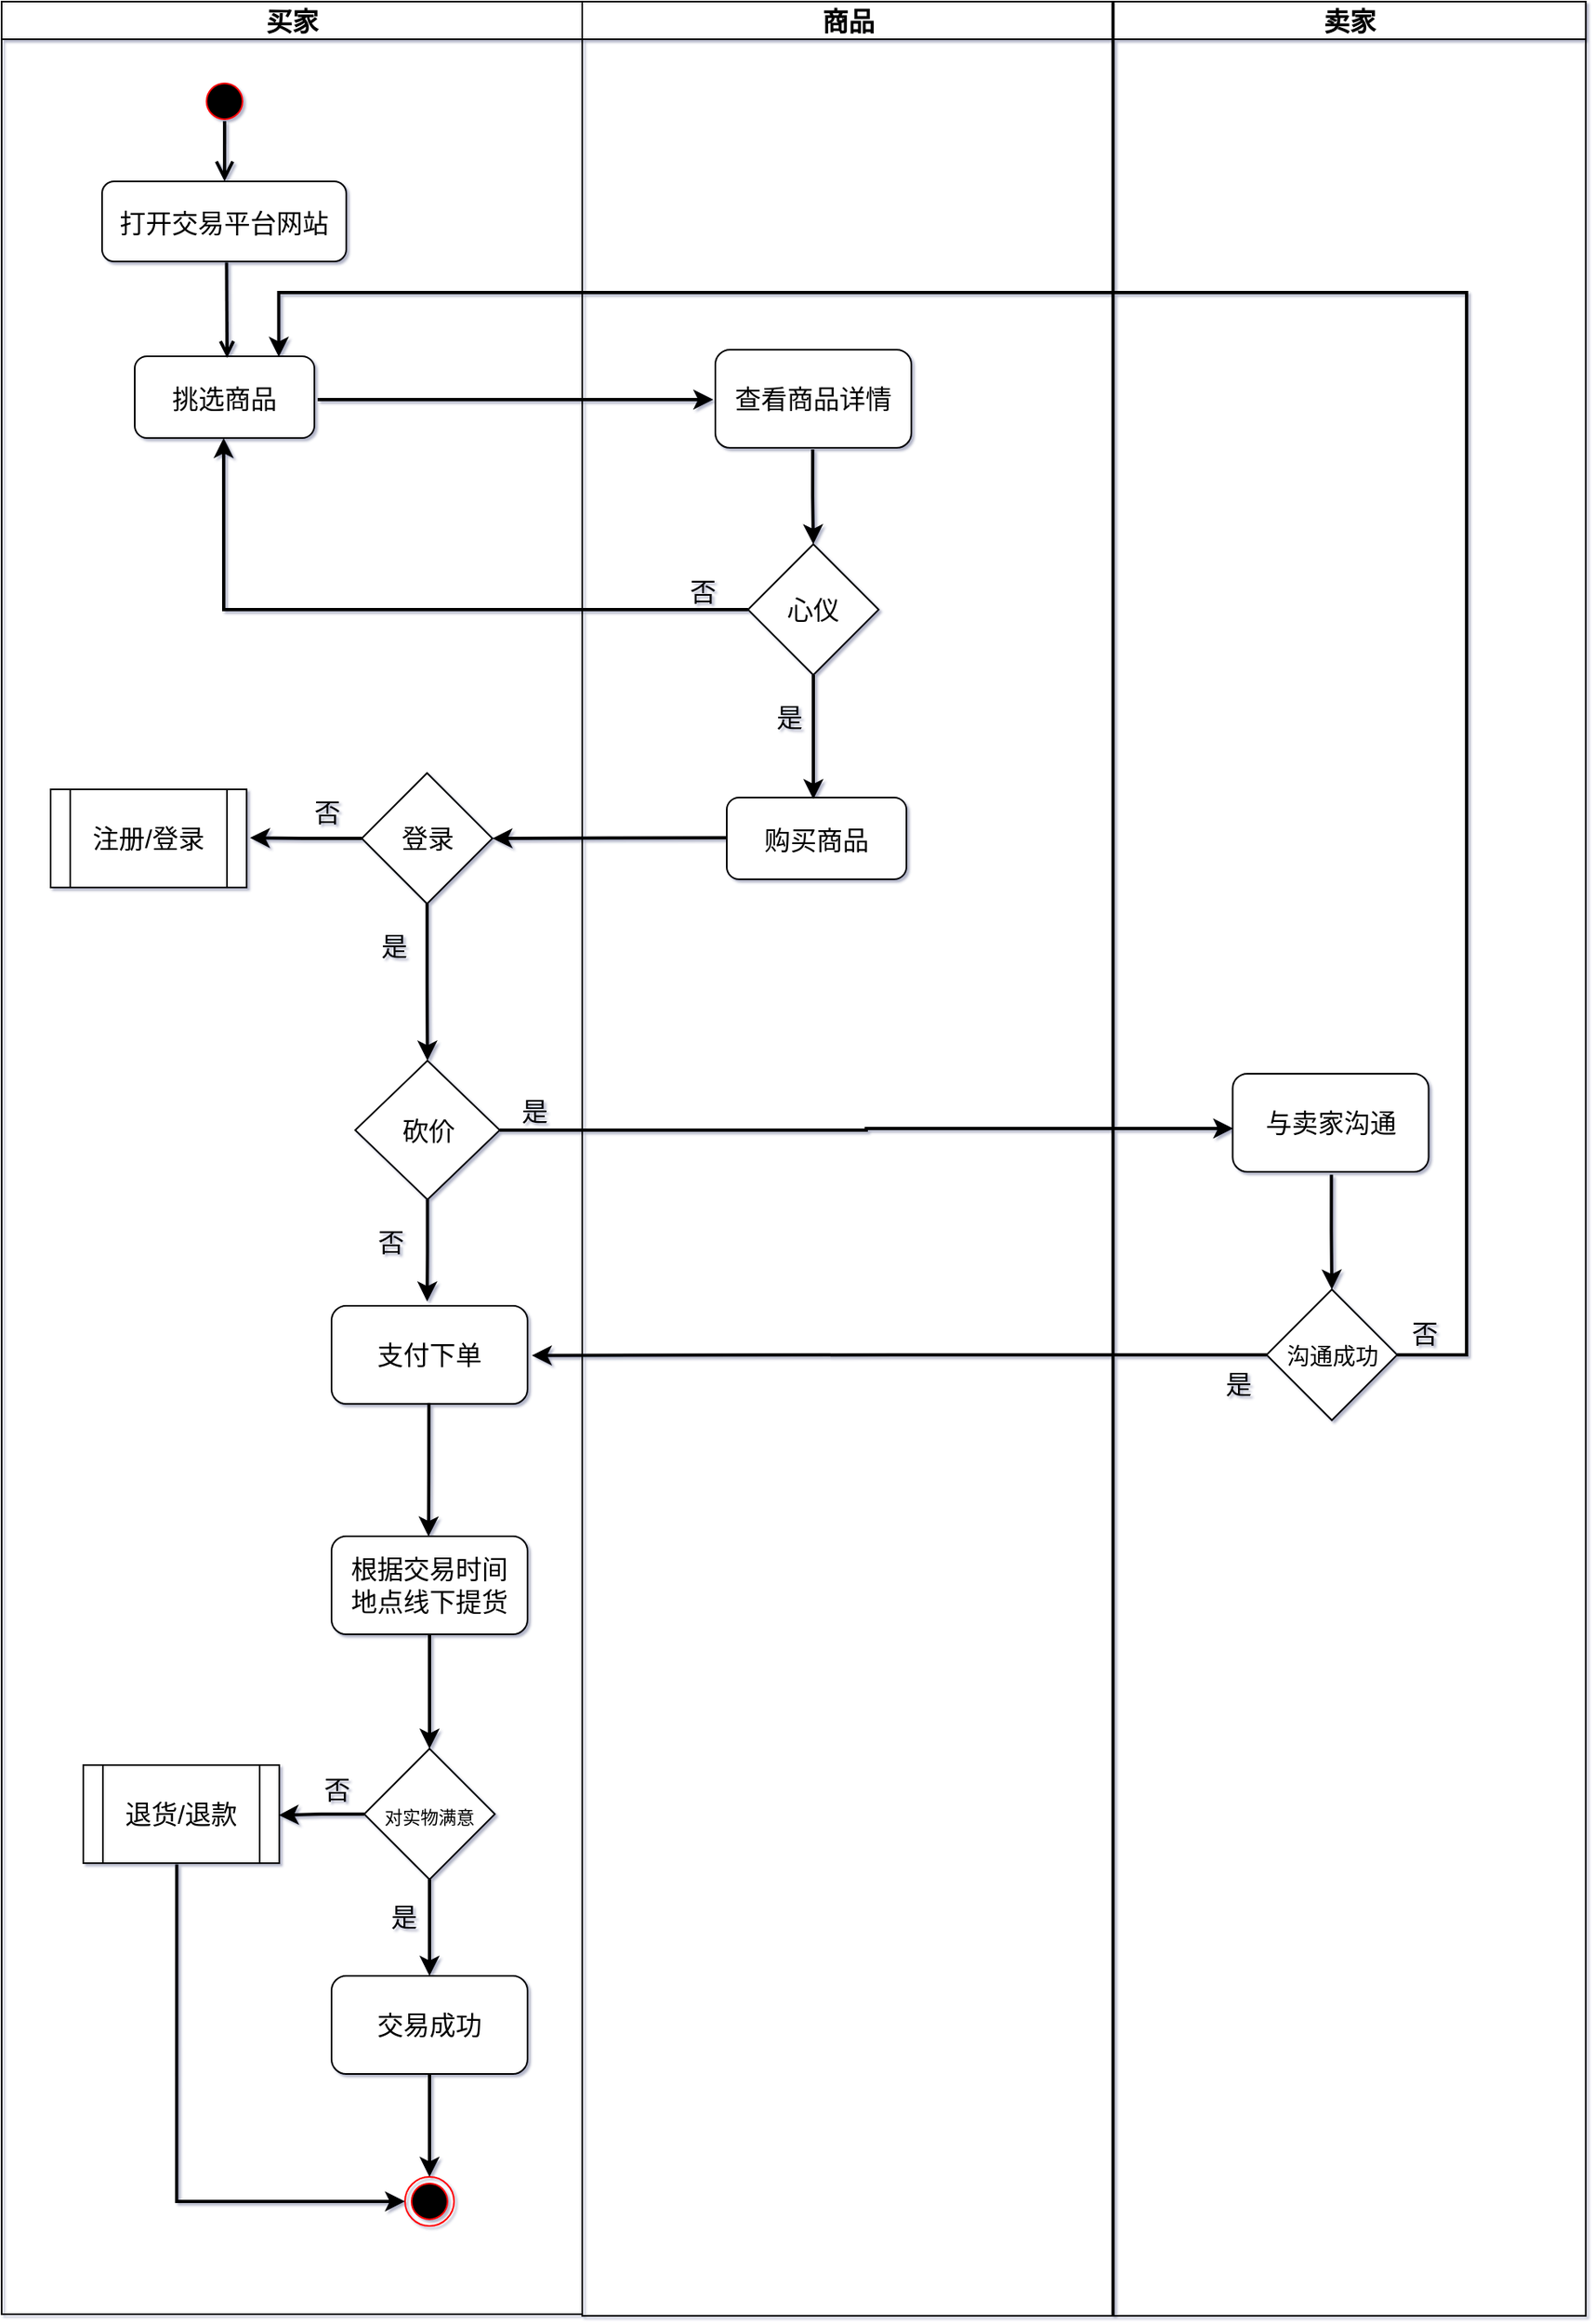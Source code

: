 <mxfile version="17.4.5" type="github">
  <diagram name="Page-1" id="e7e014a7-5840-1c2e-5031-d8a46d1fe8dd">
    <mxGraphModel dx="2127" dy="928" grid="0" gridSize="10" guides="1" tooltips="1" connect="1" arrows="1" fold="1" page="1" pageScale="1" pageWidth="1169" pageHeight="826" background="none" math="0" shadow="1">
      <root>
        <mxCell id="0" />
        <mxCell id="1" parent="0" />
        <mxCell id="2" value="买家" style="swimlane;whiteSpace=wrap;startSize=23;fontSize=16;" parent="1" vertex="1">
          <mxGeometry x="89" y="128" width="355.5" height="1415" as="geometry" />
        </mxCell>
        <mxCell id="5" value="" style="ellipse;shape=startState;fillColor=#000000;strokeColor=#ff0000;fontSize=16;" parent="2" vertex="1">
          <mxGeometry x="121.5" y="46" width="30" height="30" as="geometry" />
        </mxCell>
        <mxCell id="6" value="" style="edgeStyle=elbowEdgeStyle;elbow=horizontal;verticalAlign=bottom;endArrow=open;endSize=8;strokeColor=#000000;endFill=1;rounded=0;exitX=0.501;exitY=0.903;exitDx=0;exitDy=0;exitPerimeter=0;fontSize=16;strokeWidth=2;" parent="2" source="5" target="7" edge="1">
          <mxGeometry x="121.5" y="40" as="geometry">
            <mxPoint x="136.5" y="110" as="targetPoint" />
          </mxGeometry>
        </mxCell>
        <mxCell id="7" value="打开交易平台网站" style="fontSize=16;rounded=1;" parent="2" vertex="1">
          <mxGeometry x="61.5" y="110" width="149.5" height="49" as="geometry" />
        </mxCell>
        <mxCell id="8" value="挑选商品" style="fontSize=16;rounded=1;" parent="2" vertex="1">
          <mxGeometry x="81.5" y="217" width="110" height="50" as="geometry" />
        </mxCell>
        <mxCell id="9" value="" style="endArrow=open;strokeColor=#000000;endFill=1;rounded=0;entryX=0.514;entryY=0.02;entryDx=0;entryDy=0;entryPerimeter=0;exitX=0.51;exitY=1.013;exitDx=0;exitDy=0;exitPerimeter=0;fontSize=16;strokeWidth=2;" parent="2" source="7" target="8" edge="1">
          <mxGeometry relative="1" as="geometry">
            <mxPoint x="137" y="168" as="sourcePoint" />
            <mxPoint x="137" y="220" as="targetPoint" />
          </mxGeometry>
        </mxCell>
        <mxCell id="66l9iURnwUuSYkUhyGDJ-48" style="edgeStyle=orthogonalEdgeStyle;rounded=0;orthogonalLoop=1;jettySize=auto;html=1;entryX=1.017;entryY=0.494;entryDx=0;entryDy=0;entryPerimeter=0;strokeColor=#000000;fontSize=16;strokeWidth=2;" parent="2" source="66l9iURnwUuSYkUhyGDJ-45" target="66l9iURnwUuSYkUhyGDJ-47" edge="1">
          <mxGeometry relative="1" as="geometry" />
        </mxCell>
        <mxCell id="66l9iURnwUuSYkUhyGDJ-45" value="登录" style="rhombus;whiteSpace=wrap;html=1;fontSize=16;" parent="2" vertex="1">
          <mxGeometry x="220.5" y="472" width="80" height="80" as="geometry" />
        </mxCell>
        <mxCell id="66l9iURnwUuSYkUhyGDJ-47" value="注册/登录" style="shape=process;whiteSpace=wrap;html=1;backgroundOutline=1;gradientColor=none;fontSize=16;" parent="2" vertex="1">
          <mxGeometry x="30" y="482" width="120" height="60" as="geometry" />
        </mxCell>
        <mxCell id="66l9iURnwUuSYkUhyGDJ-52" value="是" style="text;html=1;align=center;verticalAlign=middle;resizable=0;points=[];autosize=1;strokeColor=none;fillColor=none;fontSize=16;" parent="2" vertex="1">
          <mxGeometry x="227" y="566" width="26" height="23" as="geometry" />
        </mxCell>
        <mxCell id="66l9iURnwUuSYkUhyGDJ-74" value="&lt;font style=&quot;font-size: 16px&quot;&gt;砍价&lt;/font&gt;" style="rhombus;whiteSpace=wrap;html=1;fontSize=16;" parent="2" vertex="1">
          <mxGeometry x="216.5" y="648" width="88.5" height="85" as="geometry" />
        </mxCell>
        <mxCell id="66l9iURnwUuSYkUhyGDJ-75" value="" style="edgeStyle=orthogonalEdgeStyle;rounded=0;orthogonalLoop=1;jettySize=auto;html=1;strokeColor=#000000;fontSize=16;exitX=0.5;exitY=1;exitDx=0;exitDy=0;strokeWidth=2;" parent="2" source="66l9iURnwUuSYkUhyGDJ-45" target="66l9iURnwUuSYkUhyGDJ-74" edge="1">
          <mxGeometry relative="1" as="geometry">
            <mxPoint x="260.75" y="732" as="sourcePoint" />
          </mxGeometry>
        </mxCell>
        <mxCell id="66l9iURnwUuSYkUhyGDJ-97" value="退货/退款" style="shape=process;whiteSpace=wrap;html=1;backgroundOutline=1;gradientColor=none;fontSize=16;" parent="2" vertex="1">
          <mxGeometry x="50" y="1079" width="120" height="60" as="geometry" />
        </mxCell>
        <mxCell id="3xEmatZ_UdDW-TYsHwoE-12" value="&lt;font style=&quot;font-size: 16px&quot;&gt;否&lt;/font&gt;" style="text;html=1;align=center;verticalAlign=middle;resizable=0;points=[];autosize=1;strokeColor=none;fillColor=none;fontSize=11;" parent="2" vertex="1">
          <mxGeometry x="225" y="749" width="26" height="19" as="geometry" />
        </mxCell>
        <mxCell id="66l9iURnwUuSYkUhyGDJ-100" value="否" style="text;html=1;align=center;verticalAlign=middle;resizable=0;points=[];autosize=1;strokeColor=none;fillColor=none;fontSize=16;" parent="2" vertex="1">
          <mxGeometry x="191.5" y="1082" width="26" height="23" as="geometry" />
        </mxCell>
        <mxCell id="3" value="商品" style="swimlane;whiteSpace=wrap;gradientColor=none;swimlaneFillColor=none;fontSize=16;labelBorderColor=none;rounded=0;" parent="1" vertex="1">
          <mxGeometry x="444.5" y="128" width="324.5" height="1416" as="geometry" />
        </mxCell>
        <mxCell id="66l9iURnwUuSYkUhyGDJ-41" value="查看商品详情" style="whiteSpace=wrap;html=1;fontSize=16;rounded=1;" parent="3" vertex="1">
          <mxGeometry x="81.5" y="213" width="120" height="60" as="geometry" />
        </mxCell>
        <mxCell id="10" value="购买商品" style="fontSize=16;rounded=1;" parent="3" vertex="1">
          <mxGeometry x="88.5" y="487" width="110" height="50" as="geometry" />
        </mxCell>
        <mxCell id="66l9iURnwUuSYkUhyGDJ-65" value="支付下单" style="whiteSpace=wrap;html=1;fontSize=16;rounded=1;sketch=0;" parent="3" vertex="1">
          <mxGeometry x="-153.5" y="798" width="120" height="60" as="geometry" />
        </mxCell>
        <mxCell id="66l9iURnwUuSYkUhyGDJ-56" value="否" style="text;html=1;align=center;verticalAlign=middle;resizable=0;points=[];autosize=1;strokeColor=none;fillColor=none;fontSize=16;" parent="3" vertex="1">
          <mxGeometry x="60.5" y="349" width="26" height="23" as="geometry" />
        </mxCell>
        <mxCell id="66l9iURnwUuSYkUhyGDJ-58" value="是" style="text;html=1;align=center;verticalAlign=middle;resizable=0;points=[];autosize=1;strokeColor=none;fillColor=none;fontSize=16;" parent="3" vertex="1">
          <mxGeometry x="113.5" y="426" width="26" height="23" as="geometry" />
        </mxCell>
        <mxCell id="66l9iURnwUuSYkUhyGDJ-101" value="是" style="text;html=1;align=center;verticalAlign=middle;resizable=0;points=[];autosize=1;strokeColor=none;fillColor=none;fontSize=16;" parent="3" vertex="1">
          <mxGeometry x="-122.5" y="1160" width="26" height="23" as="geometry" />
        </mxCell>
        <mxCell id="66l9iURnwUuSYkUhyGDJ-102" value="" style="ellipse;html=1;shape=endState;fillColor=#000000;strokeColor=#ff0000;fontSize=16;" parent="3" vertex="1">
          <mxGeometry x="-108.5" y="1331" width="30" height="30" as="geometry" />
        </mxCell>
        <mxCell id="4" value="卖家" style="swimlane;whiteSpace=wrap;fontSize=16;" parent="1" vertex="1">
          <mxGeometry x="770" y="128" width="289" height="1416" as="geometry" />
        </mxCell>
        <mxCell id="66l9iURnwUuSYkUhyGDJ-59" value="&lt;font style=&quot;font-size: 14px&quot;&gt;沟通成功&lt;/font&gt;" style="rhombus;whiteSpace=wrap;html=1;fontSize=16;" parent="4" vertex="1">
          <mxGeometry x="93.5" y="788" width="80" height="80" as="geometry" />
        </mxCell>
        <mxCell id="66l9iURnwUuSYkUhyGDJ-49" value="与卖家沟通" style="whiteSpace=wrap;html=1;fontSize=16;rounded=1;sketch=0;" parent="4" vertex="1">
          <mxGeometry x="72.75" y="656" width="120" height="60" as="geometry" />
        </mxCell>
        <mxCell id="66l9iURnwUuSYkUhyGDJ-60" value="" style="edgeStyle=orthogonalEdgeStyle;rounded=0;orthogonalLoop=1;jettySize=auto;html=1;strokeColor=#000000;exitX=0.504;exitY=1.03;exitDx=0;exitDy=0;exitPerimeter=0;fontSize=16;strokeWidth=2;" parent="4" source="66l9iURnwUuSYkUhyGDJ-49" target="66l9iURnwUuSYkUhyGDJ-59" edge="1">
          <mxGeometry relative="1" as="geometry" />
        </mxCell>
        <mxCell id="66l9iURnwUuSYkUhyGDJ-83" value="否" style="text;html=1;align=center;verticalAlign=middle;resizable=0;points=[];autosize=1;strokeColor=none;fillColor=none;fontSize=16;" parent="4" vertex="1">
          <mxGeometry x="177" y="803" width="26" height="23" as="geometry" />
        </mxCell>
        <mxCell id="3xEmatZ_UdDW-TYsHwoE-14" value="是" style="text;html=1;align=center;verticalAlign=middle;resizable=0;points=[];autosize=1;strokeColor=none;fillColor=none;fontSize=16;" parent="4" vertex="1">
          <mxGeometry x="63" y="834" width="26" height="23" as="geometry" />
        </mxCell>
        <mxCell id="66l9iURnwUuSYkUhyGDJ-43" style="edgeStyle=orthogonalEdgeStyle;rounded=0;orthogonalLoop=1;jettySize=auto;html=1;exitX=1.018;exitY=0.529;exitDx=0;exitDy=0;exitPerimeter=0;strokeColor=#000000;entryX=-0.01;entryY=0.508;entryDx=0;entryDy=0;entryPerimeter=0;fontSize=16;strokeWidth=2;" parent="1" source="8" target="66l9iURnwUuSYkUhyGDJ-41" edge="1">
          <mxGeometry relative="1" as="geometry">
            <mxPoint x="524" y="371" as="targetPoint" />
          </mxGeometry>
        </mxCell>
        <mxCell id="66l9iURnwUuSYkUhyGDJ-46" value="" style="edgeStyle=orthogonalEdgeStyle;rounded=0;orthogonalLoop=1;jettySize=auto;html=1;strokeColor=#000000;exitX=0.003;exitY=0.493;exitDx=0;exitDy=0;exitPerimeter=0;fontSize=16;strokeWidth=2;" parent="1" source="10" target="66l9iURnwUuSYkUhyGDJ-45" edge="1">
          <mxGeometry relative="1" as="geometry" />
        </mxCell>
        <mxCell id="66l9iURnwUuSYkUhyGDJ-51" value="否" style="text;html=1;align=center;verticalAlign=middle;resizable=0;points=[];autosize=1;strokeColor=none;fillColor=none;fontSize=16;" parent="1" vertex="1">
          <mxGeometry x="274.5" y="612" width="26" height="23" as="geometry" />
        </mxCell>
        <mxCell id="66l9iURnwUuSYkUhyGDJ-55" style="edgeStyle=orthogonalEdgeStyle;rounded=0;orthogonalLoop=1;jettySize=auto;html=1;entryX=0.495;entryY=1;entryDx=0;entryDy=0;entryPerimeter=0;strokeColor=#000000;fontSize=16;strokeWidth=2;" parent="1" source="66l9iURnwUuSYkUhyGDJ-53" target="8" edge="1">
          <mxGeometry relative="1" as="geometry" />
        </mxCell>
        <mxCell id="66l9iURnwUuSYkUhyGDJ-57" style="edgeStyle=orthogonalEdgeStyle;rounded=0;orthogonalLoop=1;jettySize=auto;html=1;entryX=0.482;entryY=0.02;entryDx=0;entryDy=0;entryPerimeter=0;strokeColor=#000000;fontSize=16;strokeWidth=2;" parent="1" source="66l9iURnwUuSYkUhyGDJ-53" target="10" edge="1">
          <mxGeometry relative="1" as="geometry" />
        </mxCell>
        <mxCell id="66l9iURnwUuSYkUhyGDJ-53" value="心仪" style="rhombus;whiteSpace=wrap;html=1;fontSize=16;" parent="1" vertex="1">
          <mxGeometry x="546" y="460" width="80" height="80" as="geometry" />
        </mxCell>
        <mxCell id="66l9iURnwUuSYkUhyGDJ-54" value="" style="edgeStyle=orthogonalEdgeStyle;rounded=0;orthogonalLoop=1;jettySize=auto;html=1;strokeColor=#000000;exitX=0.497;exitY=1.016;exitDx=0;exitDy=0;exitPerimeter=0;fontSize=16;strokeWidth=2;" parent="1" source="66l9iURnwUuSYkUhyGDJ-41" target="66l9iURnwUuSYkUhyGDJ-53" edge="1">
          <mxGeometry relative="1" as="geometry">
            <mxPoint x="586" y="407" as="sourcePoint" />
          </mxGeometry>
        </mxCell>
        <mxCell id="66l9iURnwUuSYkUhyGDJ-76" style="edgeStyle=orthogonalEdgeStyle;rounded=0;orthogonalLoop=1;jettySize=auto;html=1;entryX=0.003;entryY=0.559;entryDx=0;entryDy=0;entryPerimeter=0;strokeColor=#000000;fontSize=16;strokeWidth=2;" parent="1" source="66l9iURnwUuSYkUhyGDJ-74" target="66l9iURnwUuSYkUhyGDJ-49" edge="1">
          <mxGeometry relative="1" as="geometry" />
        </mxCell>
        <mxCell id="66l9iURnwUuSYkUhyGDJ-77" value="是" style="text;html=1;align=center;verticalAlign=middle;resizable=0;points=[];autosize=1;strokeColor=none;fillColor=none;fontSize=16;" parent="1" vertex="1">
          <mxGeometry x="402" y="795" width="26" height="23" as="geometry" />
        </mxCell>
        <mxCell id="66l9iURnwUuSYkUhyGDJ-82" style="edgeStyle=orthogonalEdgeStyle;rounded=0;orthogonalLoop=1;jettySize=auto;html=1;entryX=0.802;entryY=0.007;entryDx=0;entryDy=0;entryPerimeter=0;strokeColor=#000000;exitX=1;exitY=0.5;exitDx=0;exitDy=0;fontSize=16;strokeWidth=2;" parent="1" source="66l9iURnwUuSYkUhyGDJ-59" target="8" edge="1">
          <mxGeometry relative="1" as="geometry">
            <Array as="points">
              <mxPoint x="986" y="956" />
              <mxPoint x="986" y="306" />
              <mxPoint x="259" y="306" />
            </Array>
          </mxGeometry>
        </mxCell>
        <mxCell id="66l9iURnwUuSYkUhyGDJ-94" value="" style="edgeStyle=orthogonalEdgeStyle;rounded=0;orthogonalLoop=1;jettySize=auto;html=1;strokeColor=#000000;fontSize=16;strokeWidth=2;" parent="1" source="66l9iURnwUuSYkUhyGDJ-88" target="66l9iURnwUuSYkUhyGDJ-93" edge="1">
          <mxGeometry relative="1" as="geometry" />
        </mxCell>
        <mxCell id="66l9iURnwUuSYkUhyGDJ-88" value="根据交易时间&lt;br&gt;地点线下提货" style="whiteSpace=wrap;html=1;fontSize=16;rounded=1;sketch=0;" parent="1" vertex="1">
          <mxGeometry x="291" y="1067" width="120" height="60" as="geometry" />
        </mxCell>
        <mxCell id="66l9iURnwUuSYkUhyGDJ-89" value="" style="edgeStyle=orthogonalEdgeStyle;rounded=0;orthogonalLoop=1;jettySize=auto;html=1;strokeColor=#000000;exitX=0.497;exitY=0.99;exitDx=0;exitDy=0;exitPerimeter=0;entryX=0.495;entryY=0.003;entryDx=0;entryDy=0;entryPerimeter=0;fontSize=16;strokeWidth=2;" parent="1" source="66l9iURnwUuSYkUhyGDJ-65" target="66l9iURnwUuSYkUhyGDJ-88" edge="1">
          <mxGeometry relative="1" as="geometry" />
        </mxCell>
        <mxCell id="66l9iURnwUuSYkUhyGDJ-96" value="" style="edgeStyle=orthogonalEdgeStyle;rounded=0;orthogonalLoop=1;jettySize=auto;html=1;strokeColor=#000000;fontSize=16;strokeWidth=2;" parent="1" source="66l9iURnwUuSYkUhyGDJ-93" target="66l9iURnwUuSYkUhyGDJ-95" edge="1">
          <mxGeometry relative="1" as="geometry" />
        </mxCell>
        <mxCell id="66l9iURnwUuSYkUhyGDJ-98" style="edgeStyle=orthogonalEdgeStyle;rounded=0;orthogonalLoop=1;jettySize=auto;html=1;entryX=0.997;entryY=0.511;entryDx=0;entryDy=0;entryPerimeter=0;strokeColor=#000000;fontSize=16;strokeWidth=2;" parent="1" source="66l9iURnwUuSYkUhyGDJ-93" target="66l9iURnwUuSYkUhyGDJ-97" edge="1">
          <mxGeometry relative="1" as="geometry" />
        </mxCell>
        <mxCell id="66l9iURnwUuSYkUhyGDJ-93" value="&lt;font style=&quot;font-size: 11px&quot;&gt;对实物满意&lt;/font&gt;" style="rhombus;whiteSpace=wrap;html=1;fontSize=16;" parent="1" vertex="1">
          <mxGeometry x="311" y="1197" width="80" height="80" as="geometry" />
        </mxCell>
        <mxCell id="66l9iURnwUuSYkUhyGDJ-103" style="edgeStyle=orthogonalEdgeStyle;rounded=0;orthogonalLoop=1;jettySize=auto;html=1;entryX=0.5;entryY=0;entryDx=0;entryDy=0;strokeColor=#000000;fontSize=16;strokeWidth=2;" parent="1" source="66l9iURnwUuSYkUhyGDJ-95" target="66l9iURnwUuSYkUhyGDJ-102" edge="1">
          <mxGeometry relative="1" as="geometry" />
        </mxCell>
        <mxCell id="66l9iURnwUuSYkUhyGDJ-95" value="交易成功" style="whiteSpace=wrap;html=1;fontSize=16;rounded=1;sketch=0;" parent="1" vertex="1">
          <mxGeometry x="291" y="1336" width="120" height="60" as="geometry" />
        </mxCell>
        <mxCell id="3xEmatZ_UdDW-TYsHwoE-10" style="edgeStyle=orthogonalEdgeStyle;rounded=0;orthogonalLoop=1;jettySize=auto;html=1;entryX=0.488;entryY=-0.044;entryDx=0;entryDy=0;entryPerimeter=0;fontSize=11;strokeColor=#000000;strokeWidth=2;" parent="1" source="66l9iURnwUuSYkUhyGDJ-74" target="66l9iURnwUuSYkUhyGDJ-65" edge="1">
          <mxGeometry relative="1" as="geometry" />
        </mxCell>
        <mxCell id="3xEmatZ_UdDW-TYsHwoE-11" style="edgeStyle=orthogonalEdgeStyle;rounded=0;orthogonalLoop=1;jettySize=auto;html=1;entryX=0;entryY=0.5;entryDx=0;entryDy=0;fontSize=11;strokeColor=#000000;exitX=0.477;exitY=1.013;exitDx=0;exitDy=0;exitPerimeter=0;strokeWidth=2;" parent="1" source="66l9iURnwUuSYkUhyGDJ-97" target="66l9iURnwUuSYkUhyGDJ-102" edge="1">
          <mxGeometry relative="1" as="geometry">
            <mxPoint x="199" y="1278" as="sourcePoint" />
            <Array as="points">
              <mxPoint x="196" y="1474" />
            </Array>
          </mxGeometry>
        </mxCell>
        <mxCell id="3xEmatZ_UdDW-TYsHwoE-13" style="edgeStyle=orthogonalEdgeStyle;rounded=0;orthogonalLoop=1;jettySize=auto;html=1;entryX=1.022;entryY=0.506;entryDx=0;entryDy=0;entryPerimeter=0;fontSize=16;strokeColor=#000000;strokeWidth=2;" parent="1" source="66l9iURnwUuSYkUhyGDJ-59" target="66l9iURnwUuSYkUhyGDJ-65" edge="1">
          <mxGeometry relative="1" as="geometry" />
        </mxCell>
      </root>
    </mxGraphModel>
  </diagram>
</mxfile>
